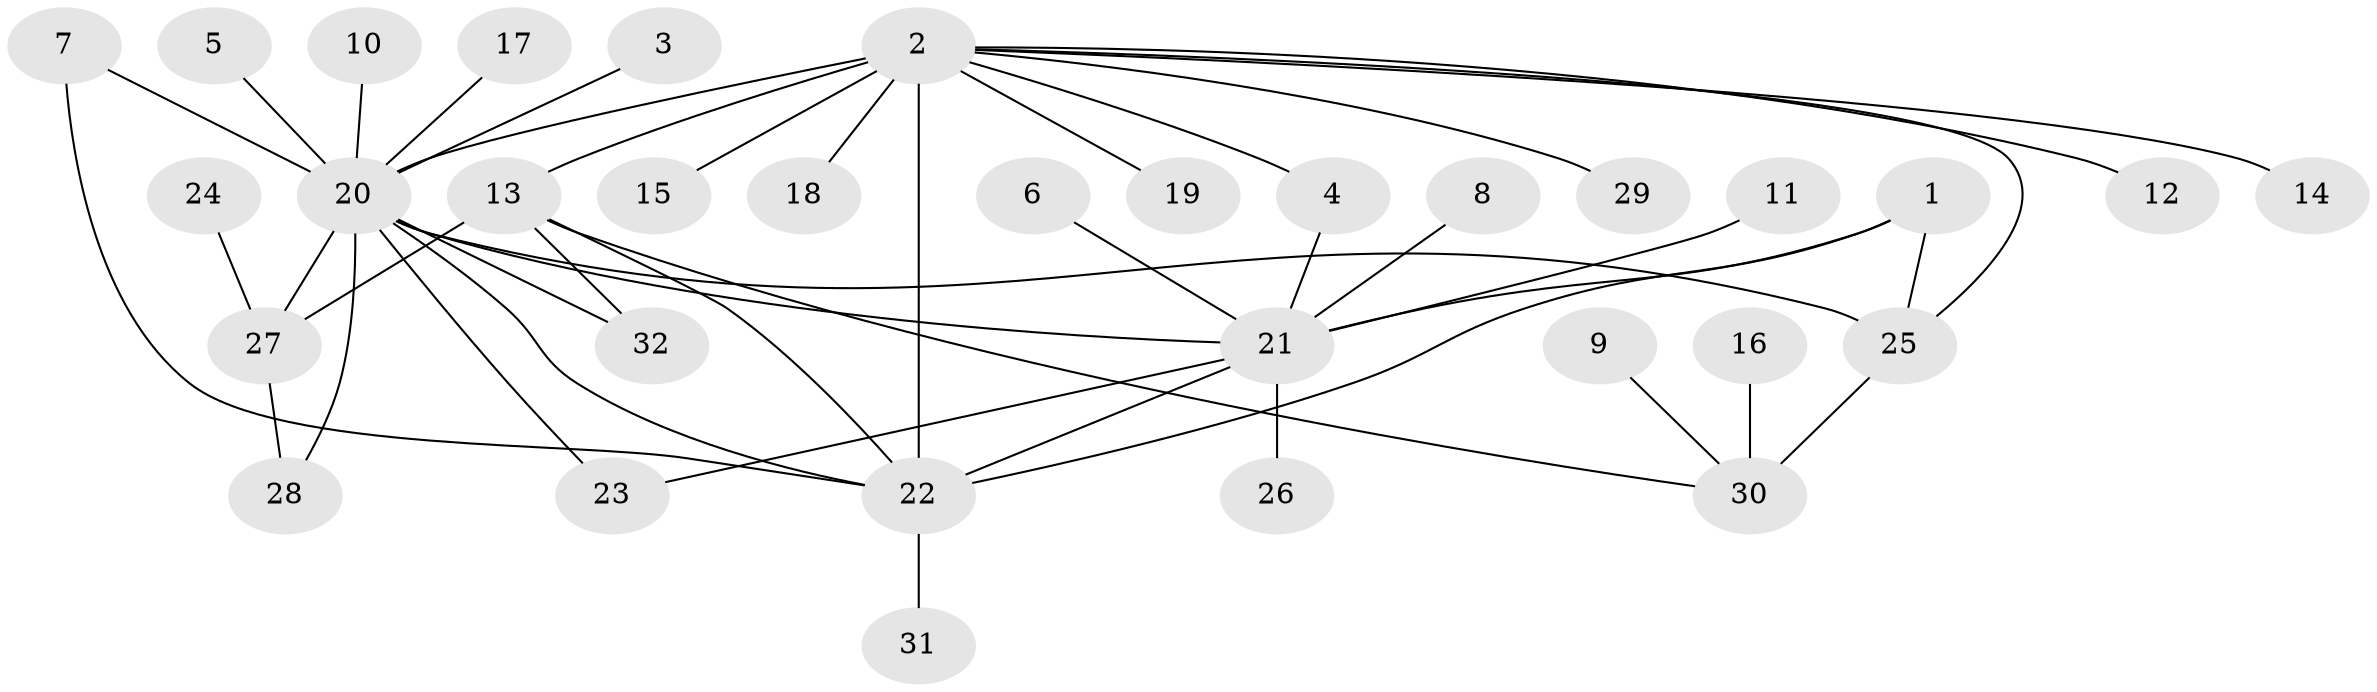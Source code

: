// original degree distribution, {9: 0.015625, 6: 0.03125, 4: 0.046875, 7: 0.03125, 5: 0.015625, 3: 0.0625, 8: 0.015625, 10: 0.015625, 15: 0.015625, 2: 0.265625, 1: 0.484375}
// Generated by graph-tools (version 1.1) at 2025/26/03/09/25 03:26:46]
// undirected, 32 vertices, 44 edges
graph export_dot {
graph [start="1"]
  node [color=gray90,style=filled];
  1;
  2;
  3;
  4;
  5;
  6;
  7;
  8;
  9;
  10;
  11;
  12;
  13;
  14;
  15;
  16;
  17;
  18;
  19;
  20;
  21;
  22;
  23;
  24;
  25;
  26;
  27;
  28;
  29;
  30;
  31;
  32;
  1 -- 21 [weight=1.0];
  1 -- 22 [weight=1.0];
  1 -- 25 [weight=1.0];
  2 -- 4 [weight=1.0];
  2 -- 12 [weight=1.0];
  2 -- 13 [weight=1.0];
  2 -- 14 [weight=1.0];
  2 -- 15 [weight=1.0];
  2 -- 18 [weight=1.0];
  2 -- 19 [weight=1.0];
  2 -- 20 [weight=1.0];
  2 -- 22 [weight=3.0];
  2 -- 25 [weight=1.0];
  2 -- 29 [weight=1.0];
  3 -- 20 [weight=1.0];
  4 -- 21 [weight=1.0];
  5 -- 20 [weight=1.0];
  6 -- 21 [weight=1.0];
  7 -- 20 [weight=1.0];
  7 -- 22 [weight=1.0];
  8 -- 21 [weight=1.0];
  9 -- 30 [weight=1.0];
  10 -- 20 [weight=1.0];
  11 -- 21 [weight=1.0];
  13 -- 22 [weight=1.0];
  13 -- 27 [weight=2.0];
  13 -- 30 [weight=1.0];
  13 -- 32 [weight=1.0];
  16 -- 30 [weight=1.0];
  17 -- 20 [weight=1.0];
  20 -- 21 [weight=1.0];
  20 -- 22 [weight=1.0];
  20 -- 23 [weight=1.0];
  20 -- 25 [weight=1.0];
  20 -- 27 [weight=2.0];
  20 -- 28 [weight=1.0];
  20 -- 32 [weight=1.0];
  21 -- 22 [weight=1.0];
  21 -- 23 [weight=1.0];
  21 -- 26 [weight=1.0];
  22 -- 31 [weight=1.0];
  24 -- 27 [weight=1.0];
  25 -- 30 [weight=2.0];
  27 -- 28 [weight=1.0];
}
